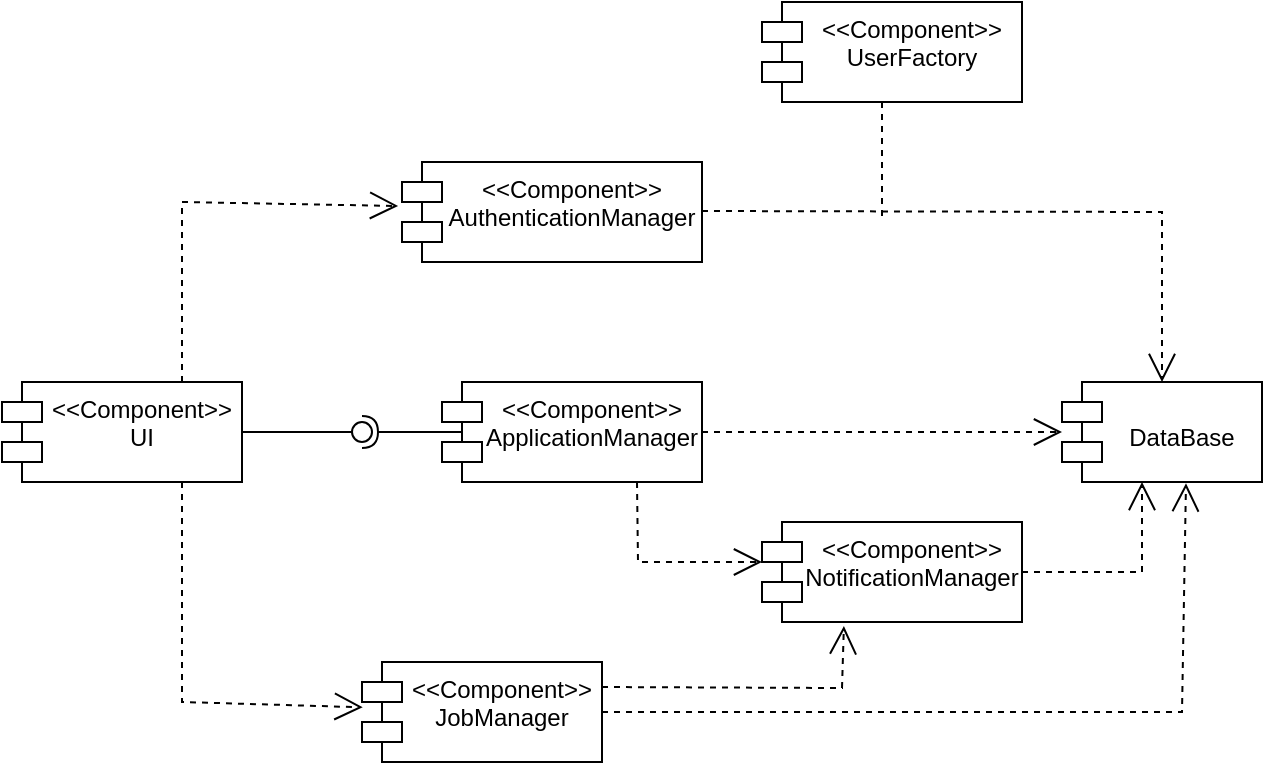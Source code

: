 <mxfile version="26.2.2">
  <diagram name="Page-1" id="GUU1sUp9CfrVjg8rXkKW">
    <mxGraphModel dx="858" dy="521" grid="1" gridSize="10" guides="1" tooltips="1" connect="1" arrows="1" fold="1" page="1" pageScale="1" pageWidth="850" pageHeight="1100" math="0" shadow="0">
      <root>
        <mxCell id="0" />
        <mxCell id="1" parent="0" />
        <mxCell id="zVLesItJMQBqlH3fmVDD-1" value="&amp;lt;&amp;lt;Component&amp;gt;&amp;gt;&lt;div&gt;UI&lt;/div&gt;" style="shape=module;align=left;spacingLeft=20;align=center;verticalAlign=top;whiteSpace=wrap;html=1;" parent="1" vertex="1">
          <mxGeometry x="160" y="230" width="120" height="50" as="geometry" />
        </mxCell>
        <mxCell id="zVLesItJMQBqlH3fmVDD-5" value="" style="rounded=0;orthogonalLoop=1;jettySize=auto;html=1;endArrow=halfCircle;endFill=0;endSize=6;strokeWidth=1;sketch=0;" parent="1" edge="1">
          <mxGeometry relative="1" as="geometry">
            <mxPoint x="390" y="255" as="sourcePoint" />
            <mxPoint x="340" y="255" as="targetPoint" />
          </mxGeometry>
        </mxCell>
        <mxCell id="zVLesItJMQBqlH3fmVDD-6" value="" style="rounded=0;orthogonalLoop=1;jettySize=auto;html=1;endArrow=oval;endFill=0;sketch=0;sourcePerimeterSpacing=0;targetPerimeterSpacing=0;endSize=10;exitX=1;exitY=0.5;exitDx=0;exitDy=0;" parent="1" source="zVLesItJMQBqlH3fmVDD-1" edge="1">
          <mxGeometry relative="1" as="geometry">
            <mxPoint x="320" y="270" as="sourcePoint" />
            <mxPoint x="340" y="255" as="targetPoint" />
          </mxGeometry>
        </mxCell>
        <mxCell id="zVLesItJMQBqlH3fmVDD-7" value="" style="ellipse;whiteSpace=wrap;html=1;align=center;aspect=fixed;fillColor=none;strokeColor=none;resizable=0;perimeter=centerPerimeter;rotatable=0;allowArrows=0;points=[];outlineConnect=1;" parent="1" vertex="1">
          <mxGeometry x="340" y="250" width="10" height="10" as="geometry" />
        </mxCell>
        <mxCell id="zVLesItJMQBqlH3fmVDD-9" value="&amp;lt;&amp;lt;Component&amp;gt;&amp;gt;&lt;div&gt;ApplicationManager&lt;/div&gt;" style="shape=module;align=left;spacingLeft=20;align=center;verticalAlign=top;whiteSpace=wrap;html=1;" parent="1" vertex="1">
          <mxGeometry x="380" y="230" width="130" height="50" as="geometry" />
        </mxCell>
        <mxCell id="zVLesItJMQBqlH3fmVDD-10" value="" style="endArrow=open;endSize=12;dashed=1;html=1;rounded=0;exitX=1;exitY=0.5;exitDx=0;exitDy=0;" parent="1" source="zVLesItJMQBqlH3fmVDD-9" target="zVLesItJMQBqlH3fmVDD-11" edge="1">
          <mxGeometry width="160" relative="1" as="geometry">
            <mxPoint x="300" y="360" as="sourcePoint" />
            <mxPoint x="600" y="255" as="targetPoint" />
          </mxGeometry>
        </mxCell>
        <mxCell id="zVLesItJMQBqlH3fmVDD-11" value="&lt;div&gt;&lt;br&gt;&lt;/div&gt;&lt;div&gt;DataBase&lt;/div&gt;" style="shape=module;align=left;spacingLeft=20;align=center;verticalAlign=top;whiteSpace=wrap;html=1;" parent="1" vertex="1">
          <mxGeometry x="690" y="230" width="100" height="50" as="geometry" />
        </mxCell>
        <mxCell id="zVLesItJMQBqlH3fmVDD-12" value="" style="endArrow=open;endSize=12;dashed=1;html=1;rounded=0;exitX=0.75;exitY=0;exitDx=0;exitDy=0;entryX=-0.013;entryY=0.44;entryDx=0;entryDy=0;entryPerimeter=0;" parent="1" source="zVLesItJMQBqlH3fmVDD-1" target="zVLesItJMQBqlH3fmVDD-13" edge="1">
          <mxGeometry width="160" relative="1" as="geometry">
            <mxPoint x="190" y="430" as="sourcePoint" />
            <mxPoint x="320" y="140" as="targetPoint" />
            <Array as="points">
              <mxPoint x="250" y="140" />
            </Array>
          </mxGeometry>
        </mxCell>
        <mxCell id="zVLesItJMQBqlH3fmVDD-13" value="&amp;lt;&amp;lt;Component&amp;gt;&amp;gt;&lt;div&gt;AuthenticationManager&lt;/div&gt;" style="shape=module;align=left;spacingLeft=20;align=center;verticalAlign=top;whiteSpace=wrap;html=1;" parent="1" vertex="1">
          <mxGeometry x="360" y="120" width="150" height="50" as="geometry" />
        </mxCell>
        <mxCell id="zVLesItJMQBqlH3fmVDD-14" value="" style="endArrow=open;endSize=12;dashed=1;html=1;rounded=0;exitX=0.75;exitY=1;exitDx=0;exitDy=0;entryX=0.003;entryY=0.453;entryDx=0;entryDy=0;entryPerimeter=0;" parent="1" source="zVLesItJMQBqlH3fmVDD-1" target="zVLesItJMQBqlH3fmVDD-15" edge="1">
          <mxGeometry width="160" relative="1" as="geometry">
            <mxPoint x="150" y="410" as="sourcePoint" />
            <mxPoint x="320" y="370" as="targetPoint" />
            <Array as="points">
              <mxPoint x="250" y="390" />
            </Array>
          </mxGeometry>
        </mxCell>
        <mxCell id="zVLesItJMQBqlH3fmVDD-15" value="&amp;lt;&amp;lt;Component&amp;gt;&amp;gt;&lt;div&gt;JobManager&lt;/div&gt;" style="shape=module;align=left;spacingLeft=20;align=center;verticalAlign=top;whiteSpace=wrap;html=1;" parent="1" vertex="1">
          <mxGeometry x="340" y="370" width="120" height="50" as="geometry" />
        </mxCell>
        <mxCell id="zVLesItJMQBqlH3fmVDD-16" value="" style="endArrow=open;endSize=12;dashed=1;html=1;rounded=0;entryX=0.5;entryY=0;entryDx=0;entryDy=0;" parent="1" target="zVLesItJMQBqlH3fmVDD-11" edge="1">
          <mxGeometry width="160" relative="1" as="geometry">
            <mxPoint x="510" y="144.5" as="sourcePoint" />
            <mxPoint x="620" y="210" as="targetPoint" />
            <Array as="points">
              <mxPoint x="740" y="145" />
            </Array>
          </mxGeometry>
        </mxCell>
        <mxCell id="zVLesItJMQBqlH3fmVDD-17" value="" style="endArrow=open;endSize=12;dashed=1;html=1;rounded=0;exitX=0.75;exitY=1;exitDx=0;exitDy=0;" parent="1" source="zVLesItJMQBqlH3fmVDD-9" edge="1">
          <mxGeometry width="160" relative="1" as="geometry">
            <mxPoint x="540" y="380" as="sourcePoint" />
            <mxPoint x="540" y="320" as="targetPoint" />
            <Array as="points">
              <mxPoint x="478" y="320" />
            </Array>
          </mxGeometry>
        </mxCell>
        <mxCell id="zVLesItJMQBqlH3fmVDD-19" value="&amp;lt;&amp;lt;Component&amp;gt;&amp;gt;&lt;div&gt;NotificationManager&lt;/div&gt;" style="shape=module;align=left;spacingLeft=20;align=center;verticalAlign=top;whiteSpace=wrap;html=1;" parent="1" vertex="1">
          <mxGeometry x="540" y="300" width="130" height="50" as="geometry" />
        </mxCell>
        <mxCell id="zVLesItJMQBqlH3fmVDD-20" value="" style="endArrow=open;endSize=12;dashed=1;html=1;rounded=0;exitX=1;exitY=0.5;exitDx=0;exitDy=0;entryX=0.62;entryY=1.013;entryDx=0;entryDy=0;entryPerimeter=0;" parent="1" source="zVLesItJMQBqlH3fmVDD-15" target="zVLesItJMQBqlH3fmVDD-11" edge="1">
          <mxGeometry width="160" relative="1" as="geometry">
            <mxPoint x="480" y="394.5" as="sourcePoint" />
            <mxPoint x="760" y="330" as="targetPoint" />
            <Array as="points">
              <mxPoint x="750" y="395" />
            </Array>
          </mxGeometry>
        </mxCell>
        <mxCell id="zVLesItJMQBqlH3fmVDD-24" value="" style="endArrow=none;dashed=1;html=1;rounded=0;" parent="1" edge="1">
          <mxGeometry width="50" height="50" relative="1" as="geometry">
            <mxPoint x="600" y="90" as="sourcePoint" />
            <mxPoint x="600" y="150" as="targetPoint" />
          </mxGeometry>
        </mxCell>
        <mxCell id="zVLesItJMQBqlH3fmVDD-25" value="&amp;lt;&amp;lt;Component&amp;gt;&amp;gt;&lt;div&gt;UserFactory&lt;/div&gt;" style="shape=module;align=left;spacingLeft=20;align=center;verticalAlign=top;whiteSpace=wrap;html=1;" parent="1" vertex="1">
          <mxGeometry x="540" y="40" width="130" height="50" as="geometry" />
        </mxCell>
        <mxCell id="90JHjHc8pWKjIsEB32Ms-3" value="" style="endArrow=open;endSize=12;dashed=1;html=1;rounded=0;exitX=1;exitY=0.5;exitDx=0;exitDy=0;" edge="1" parent="1" source="zVLesItJMQBqlH3fmVDD-19">
          <mxGeometry width="160" relative="1" as="geometry">
            <mxPoint x="680" y="300" as="sourcePoint" />
            <mxPoint x="730" y="280" as="targetPoint" />
            <Array as="points">
              <mxPoint x="730" y="325" />
            </Array>
          </mxGeometry>
        </mxCell>
        <mxCell id="90JHjHc8pWKjIsEB32Ms-4" value="" style="endArrow=open;endSize=12;dashed=1;html=1;rounded=0;exitX=1;exitY=0.25;exitDx=0;exitDy=0;entryX=0.315;entryY=1.04;entryDx=0;entryDy=0;entryPerimeter=0;" edge="1" parent="1" source="zVLesItJMQBqlH3fmVDD-15" target="zVLesItJMQBqlH3fmVDD-19">
          <mxGeometry width="160" relative="1" as="geometry">
            <mxPoint x="498" y="300" as="sourcePoint" />
            <mxPoint x="630" y="383" as="targetPoint" />
            <Array as="points">
              <mxPoint x="580" y="383" />
            </Array>
          </mxGeometry>
        </mxCell>
      </root>
    </mxGraphModel>
  </diagram>
</mxfile>
